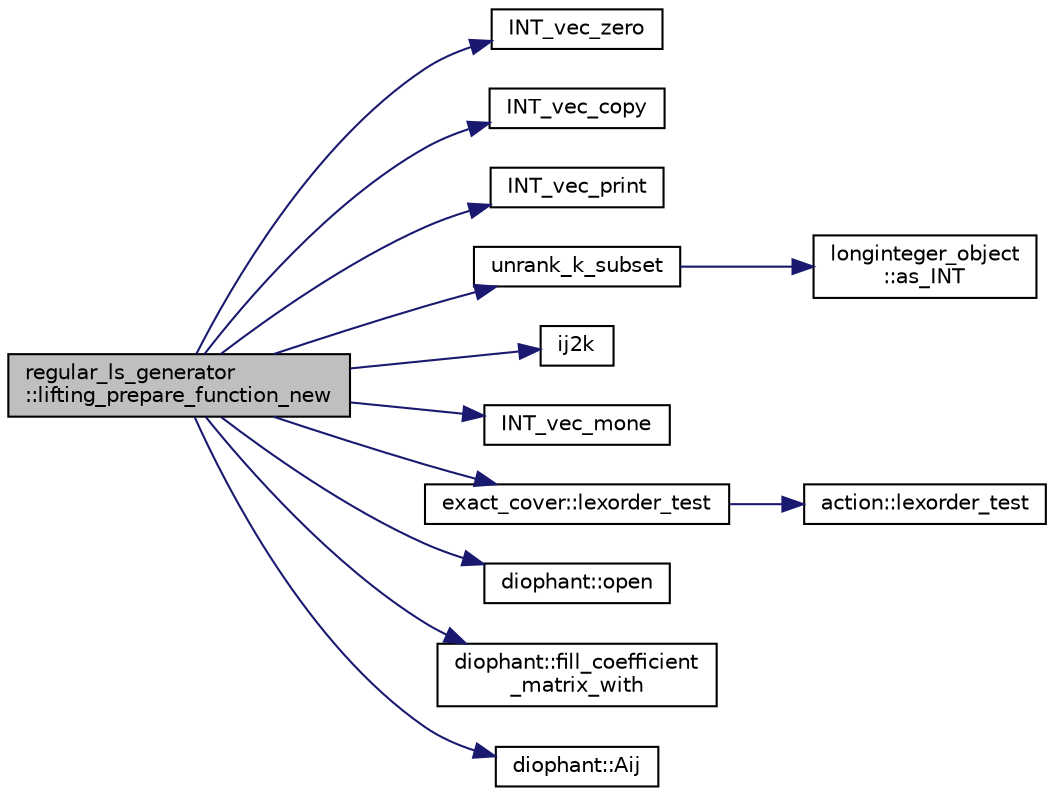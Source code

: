digraph "regular_ls_generator::lifting_prepare_function_new"
{
  edge [fontname="Helvetica",fontsize="10",labelfontname="Helvetica",labelfontsize="10"];
  node [fontname="Helvetica",fontsize="10",shape=record];
  rankdir="LR";
  Node1433 [label="regular_ls_generator\l::lifting_prepare_function_new",height=0.2,width=0.4,color="black", fillcolor="grey75", style="filled", fontcolor="black"];
  Node1433 -> Node1434 [color="midnightblue",fontsize="10",style="solid",fontname="Helvetica"];
  Node1434 [label="INT_vec_zero",height=0.2,width=0.4,color="black", fillcolor="white", style="filled",URL="$df/dbf/sajeeb_8_c.html#aa8c9c7977203577026080f546fe4980f"];
  Node1433 -> Node1435 [color="midnightblue",fontsize="10",style="solid",fontname="Helvetica"];
  Node1435 [label="INT_vec_copy",height=0.2,width=0.4,color="black", fillcolor="white", style="filled",URL="$df/dbf/sajeeb_8_c.html#ac2d875e27e009af6ec04d17254d11075"];
  Node1433 -> Node1436 [color="midnightblue",fontsize="10",style="solid",fontname="Helvetica"];
  Node1436 [label="INT_vec_print",height=0.2,width=0.4,color="black", fillcolor="white", style="filled",URL="$df/dbf/sajeeb_8_c.html#a79a5901af0b47dd0d694109543c027fe"];
  Node1433 -> Node1437 [color="midnightblue",fontsize="10",style="solid",fontname="Helvetica"];
  Node1437 [label="unrank_k_subset",height=0.2,width=0.4,color="black", fillcolor="white", style="filled",URL="$d2/d7c/combinatorics_8_c.html#a709dbec12f4da5bb02b9352d45a2c77d"];
  Node1437 -> Node1438 [color="midnightblue",fontsize="10",style="solid",fontname="Helvetica"];
  Node1438 [label="longinteger_object\l::as_INT",height=0.2,width=0.4,color="black", fillcolor="white", style="filled",URL="$dd/d7e/classlonginteger__object.html#afb992d4679a6741acc63c8bcba27971e"];
  Node1433 -> Node1439 [color="midnightblue",fontsize="10",style="solid",fontname="Helvetica"];
  Node1439 [label="ij2k",height=0.2,width=0.4,color="black", fillcolor="white", style="filled",URL="$df/dbf/sajeeb_8_c.html#a68a0fe85ad4b80a9220cb33f9c4c0042"];
  Node1433 -> Node1440 [color="midnightblue",fontsize="10",style="solid",fontname="Helvetica"];
  Node1440 [label="INT_vec_mone",height=0.2,width=0.4,color="black", fillcolor="white", style="filled",URL="$d5/db4/io__and__os_8h.html#a397bea975fe57fe81385ba156e33cfae"];
  Node1433 -> Node1441 [color="midnightblue",fontsize="10",style="solid",fontname="Helvetica"];
  Node1441 [label="exact_cover::lexorder_test",height=0.2,width=0.4,color="black", fillcolor="white", style="filled",URL="$df/d94/classexact__cover.html#a5f11e25f122a6eecf845c5b6d5680de8"];
  Node1441 -> Node1442 [color="midnightblue",fontsize="10",style="solid",fontname="Helvetica"];
  Node1442 [label="action::lexorder_test",height=0.2,width=0.4,color="black", fillcolor="white", style="filled",URL="$d2/d86/classaction.html#a9ff38f81bf4d9e0d3dcb681eb8aa1998"];
  Node1433 -> Node1443 [color="midnightblue",fontsize="10",style="solid",fontname="Helvetica"];
  Node1443 [label="diophant::open",height=0.2,width=0.4,color="black", fillcolor="white", style="filled",URL="$d7/d9c/classdiophant.html#a182e2928400c2e7fc01f4155cec72b57"];
  Node1433 -> Node1444 [color="midnightblue",fontsize="10",style="solid",fontname="Helvetica"];
  Node1444 [label="diophant::fill_coefficient\l_matrix_with",height=0.2,width=0.4,color="black", fillcolor="white", style="filled",URL="$d7/d9c/classdiophant.html#ad230bdbdc99c4b1e5b2973659739e72f"];
  Node1433 -> Node1445 [color="midnightblue",fontsize="10",style="solid",fontname="Helvetica"];
  Node1445 [label="diophant::Aij",height=0.2,width=0.4,color="black", fillcolor="white", style="filled",URL="$d7/d9c/classdiophant.html#af86d3bf833485e2f2d7b4a19288fc698"];
}
